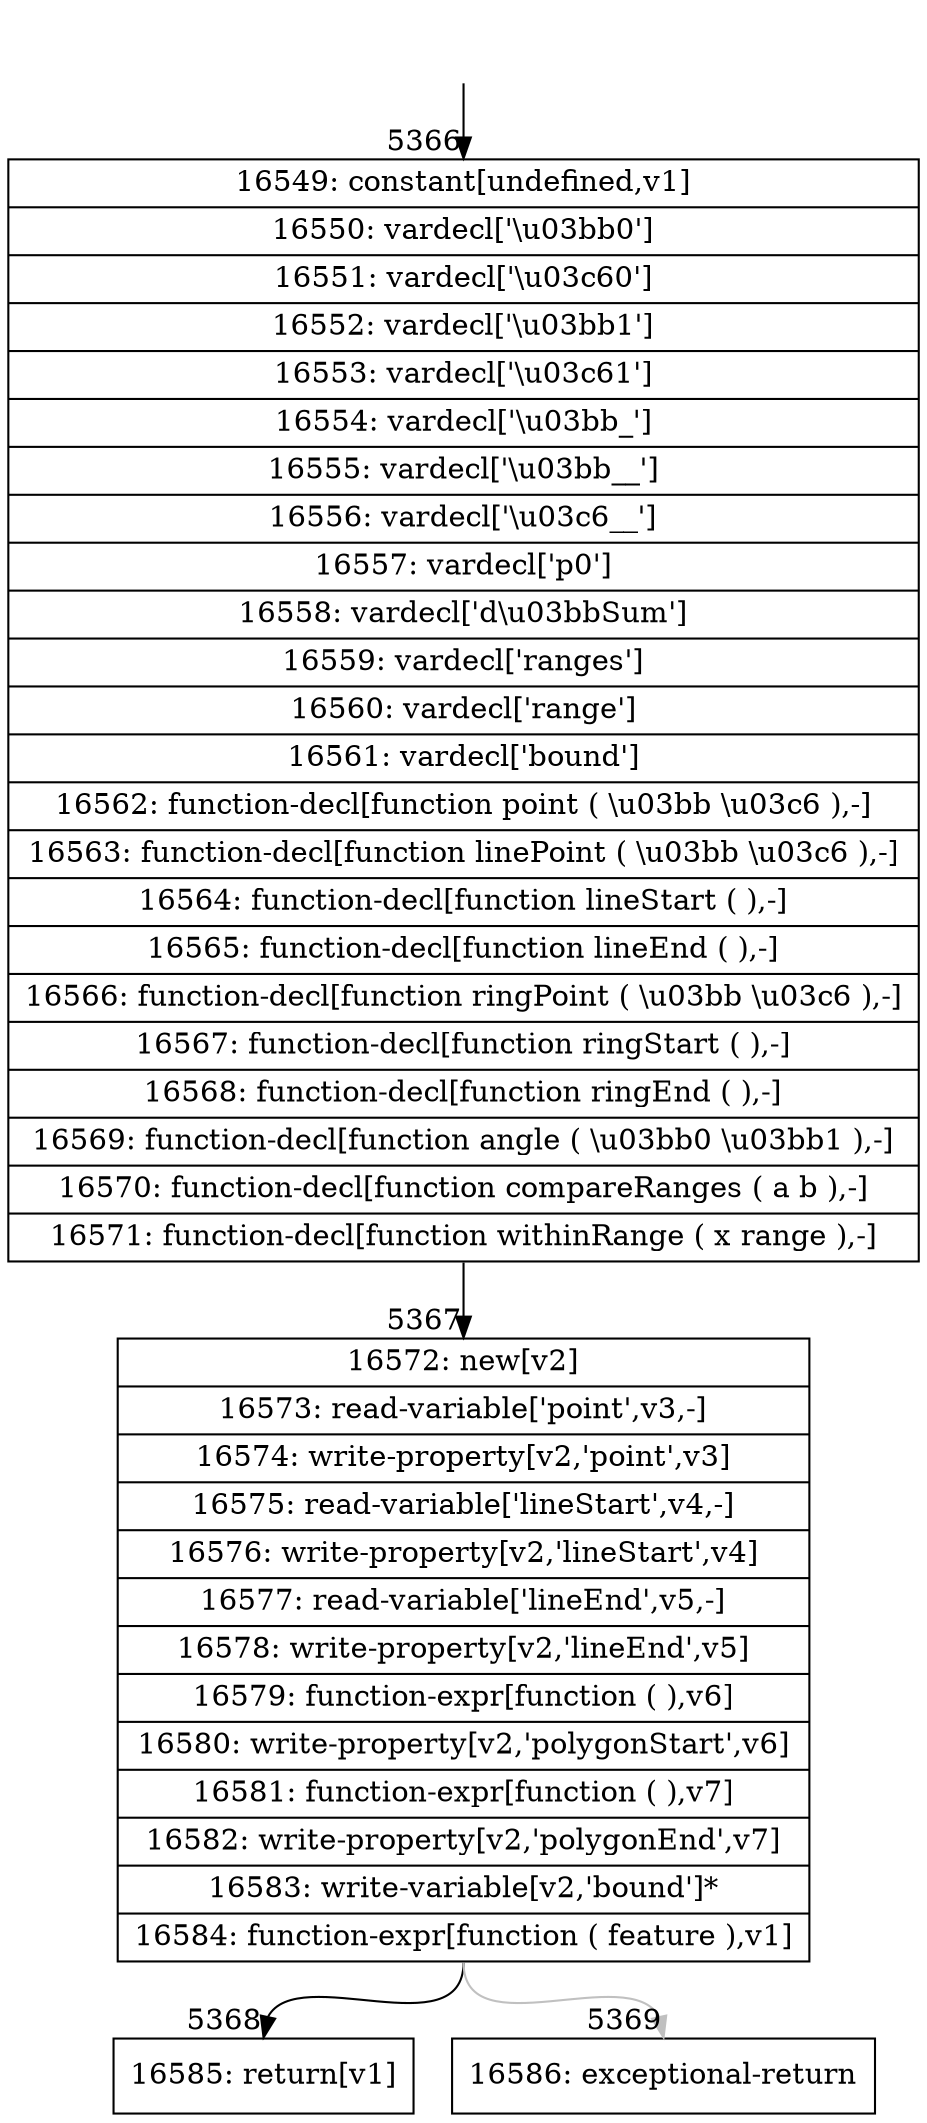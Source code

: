 digraph {
rankdir="TD"
BB_entry497[shape=none,label=""];
BB_entry497 -> BB5366 [tailport=s, headport=n, headlabel="    5366"]
BB5366 [shape=record label="{16549: constant[undefined,v1]|16550: vardecl['\\u03bb0']|16551: vardecl['\\u03c60']|16552: vardecl['\\u03bb1']|16553: vardecl['\\u03c61']|16554: vardecl['\\u03bb_']|16555: vardecl['\\u03bb__']|16556: vardecl['\\u03c6__']|16557: vardecl['p0']|16558: vardecl['d\\u03bbSum']|16559: vardecl['ranges']|16560: vardecl['range']|16561: vardecl['bound']|16562: function-decl[function point ( \\u03bb \\u03c6 ),-]|16563: function-decl[function linePoint ( \\u03bb \\u03c6 ),-]|16564: function-decl[function lineStart ( ),-]|16565: function-decl[function lineEnd ( ),-]|16566: function-decl[function ringPoint ( \\u03bb \\u03c6 ),-]|16567: function-decl[function ringStart ( ),-]|16568: function-decl[function ringEnd ( ),-]|16569: function-decl[function angle ( \\u03bb0 \\u03bb1 ),-]|16570: function-decl[function compareRanges ( a b ),-]|16571: function-decl[function withinRange ( x range ),-]}" ] 
BB5366 -> BB5367 [tailport=s, headport=n, headlabel="      5367"]
BB5367 [shape=record label="{16572: new[v2]|16573: read-variable['point',v3,-]|16574: write-property[v2,'point',v3]|16575: read-variable['lineStart',v4,-]|16576: write-property[v2,'lineStart',v4]|16577: read-variable['lineEnd',v5,-]|16578: write-property[v2,'lineEnd',v5]|16579: function-expr[function ( ),v6]|16580: write-property[v2,'polygonStart',v6]|16581: function-expr[function ( ),v7]|16582: write-property[v2,'polygonEnd',v7]|16583: write-variable[v2,'bound']*|16584: function-expr[function ( feature ),v1]}" ] 
BB5367 -> BB5368 [tailport=s, headport=n, headlabel="      5368"]
BB5367 -> BB5369 [tailport=s, headport=n, color=gray, headlabel="      5369"]
BB5368 [shape=record label="{16585: return[v1]}" ] 
BB5369 [shape=record label="{16586: exceptional-return}" ] 
//#$~ 3125
}
